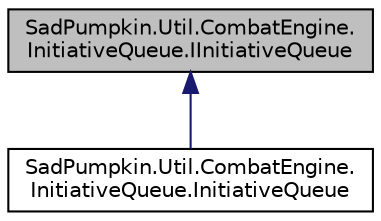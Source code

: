 digraph "SadPumpkin.Util.CombatEngine.InitiativeQueue.IInitiativeQueue"
{
 // LATEX_PDF_SIZE
  edge [fontname="Helvetica",fontsize="10",labelfontname="Helvetica",labelfontsize="10"];
  node [fontname="Helvetica",fontsize="10",shape=record];
  Node1 [label="SadPumpkin.Util.CombatEngine.\lInitiativeQueue.IInitiativeQueue",height=0.2,width=0.4,color="black", fillcolor="grey75", style="filled", fontcolor="black",tooltip="Interface defining an ordered collection of Actors based on their relative initiative values."];
  Node1 -> Node2 [dir="back",color="midnightblue",fontsize="10",style="solid",fontname="Helvetica"];
  Node2 [label="SadPumpkin.Util.CombatEngine.\lInitiativeQueue.InitiativeQueue",height=0.2,width=0.4,color="black", fillcolor="white", style="filled",URL="$class_sad_pumpkin_1_1_util_1_1_combat_engine_1_1_initiative_queue_1_1_initiative_queue.html",tooltip="Implementation of an initiative queue."];
}
